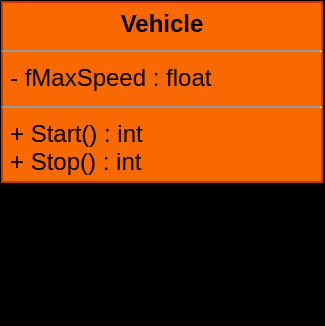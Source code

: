 <mxfile version="22.0.8" type="device">
  <diagram id="C5RBs43oDa-KdzZeNtuy" name="Page-1">
    <mxGraphModel dx="1050" dy="522" grid="0" gridSize="10" guides="1" tooltips="1" connect="1" arrows="1" fold="1" page="1" pageScale="1" pageWidth="827" pageHeight="1169" background="#000000" math="0" shadow="0">
      <root>
        <mxCell id="WIyWlLk6GJQsqaUBKTNV-0" />
        <mxCell id="WIyWlLk6GJQsqaUBKTNV-1" parent="WIyWlLk6GJQsqaUBKTNV-0" />
        <mxCell id="66ABbBsJb2sP2I7Mfzfa-1" value="&lt;p style=&quot;margin:0px;margin-top:4px;text-align:center;&quot;&gt;&lt;b&gt;Vehicle&lt;/b&gt;&lt;/p&gt;&lt;hr size=&quot;1&quot;&gt;&lt;p style=&quot;margin:0px;margin-left:4px;&quot;&gt;- fMaxSpeed : float&lt;/p&gt;&lt;hr size=&quot;1&quot;&gt;&lt;p style=&quot;margin:0px;margin-left:4px;&quot;&gt;+ Start() : int&lt;/p&gt;&lt;p style=&quot;margin:0px;margin-left:4px;&quot;&gt;+ Stop() : int&lt;/p&gt;" style="verticalAlign=top;align=left;overflow=fill;fontSize=12;fontFamily=Helvetica;html=1;whiteSpace=wrap;strokeColor=#C73500;fontColor=#000000;fillColor=#fa6800;" parent="WIyWlLk6GJQsqaUBKTNV-1" vertex="1">
          <mxGeometry x="267" y="252" width="160" height="90" as="geometry" />
        </mxCell>
        <mxCell id="0eiBx5RAxJiGYxZHh_bH-0" value="抽象類" style="text;html=1;strokeColor=none;fillColor=none;align=center;verticalAlign=middle;whiteSpace=wrap;rounded=0;" vertex="1" parent="WIyWlLk6GJQsqaUBKTNV-1">
          <mxGeometry x="320" y="383" width="60" height="30" as="geometry" />
        </mxCell>
      </root>
    </mxGraphModel>
  </diagram>
</mxfile>
